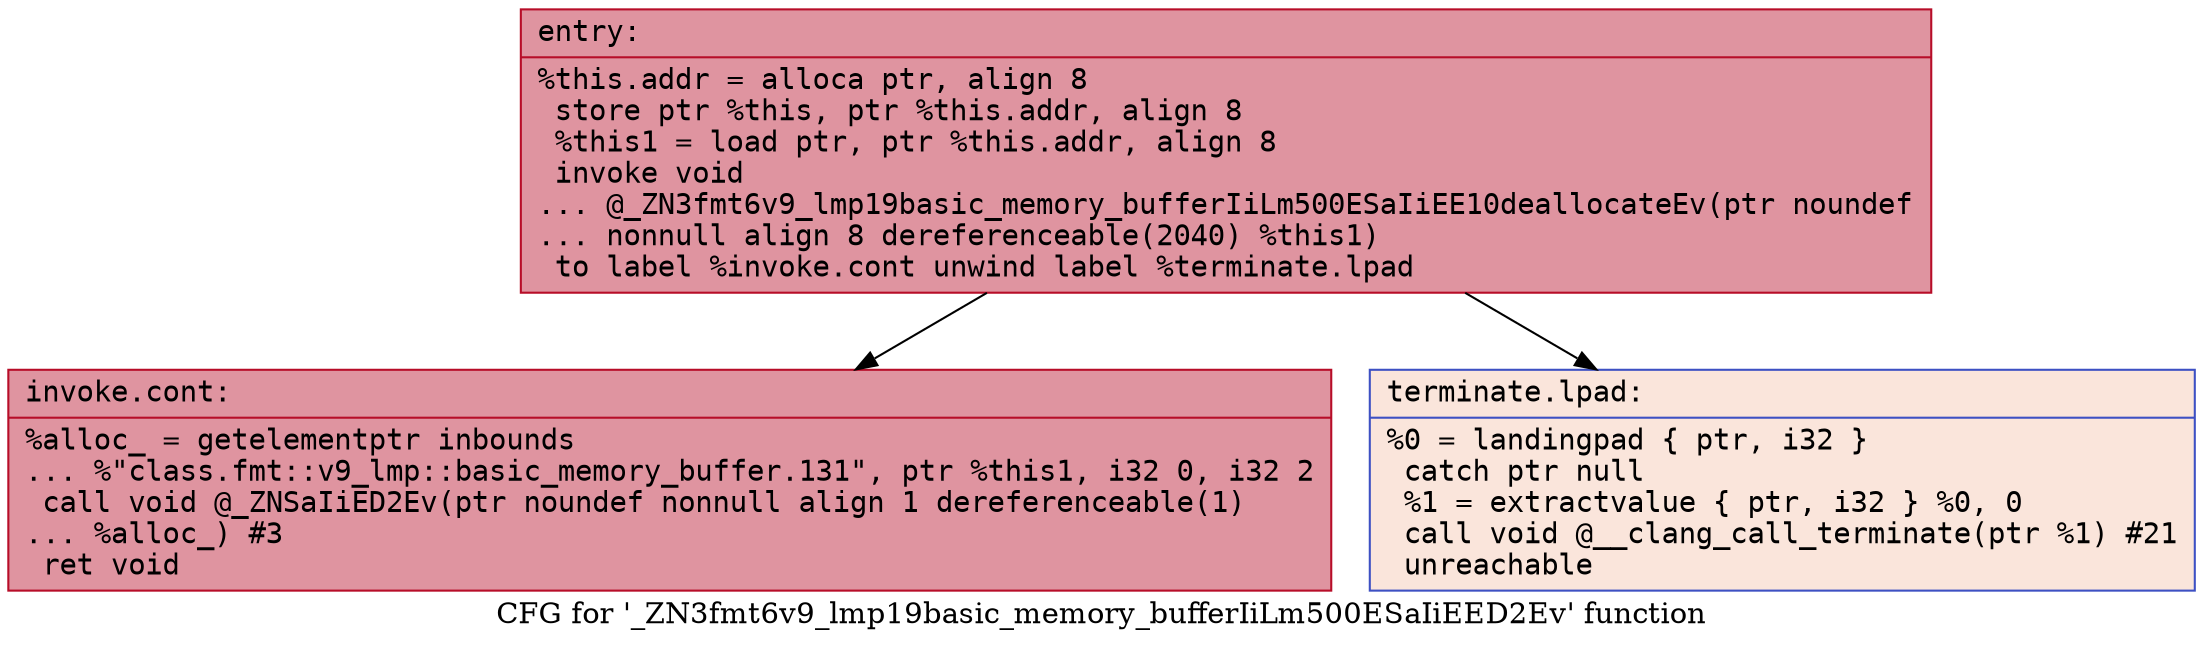 digraph "CFG for '_ZN3fmt6v9_lmp19basic_memory_bufferIiLm500ESaIiEED2Ev' function" {
	label="CFG for '_ZN3fmt6v9_lmp19basic_memory_bufferIiLm500ESaIiEED2Ev' function";

	Node0x556bfed11180 [shape=record,color="#b70d28ff", style=filled, fillcolor="#b70d2870" fontname="Courier",label="{entry:\l|  %this.addr = alloca ptr, align 8\l  store ptr %this, ptr %this.addr, align 8\l  %this1 = load ptr, ptr %this.addr, align 8\l  invoke void\l... @_ZN3fmt6v9_lmp19basic_memory_bufferIiLm500ESaIiEE10deallocateEv(ptr noundef\l... nonnull align 8 dereferenceable(2040) %this1)\l          to label %invoke.cont unwind label %terminate.lpad\l}"];
	Node0x556bfed11180 -> Node0x556bfed11370[tooltip="entry -> invoke.cont\nProbability 100.00%" ];
	Node0x556bfed11180 -> Node0x556bfed113f0[tooltip="entry -> terminate.lpad\nProbability 0.00%" ];
	Node0x556bfed11370 [shape=record,color="#b70d28ff", style=filled, fillcolor="#b70d2870" fontname="Courier",label="{invoke.cont:\l|  %alloc_ = getelementptr inbounds\l... %\"class.fmt::v9_lmp::basic_memory_buffer.131\", ptr %this1, i32 0, i32 2\l  call void @_ZNSaIiED2Ev(ptr noundef nonnull align 1 dereferenceable(1)\l... %alloc_) #3\l  ret void\l}"];
	Node0x556bfed113f0 [shape=record,color="#3d50c3ff", style=filled, fillcolor="#f4c5ad70" fontname="Courier",label="{terminate.lpad:\l|  %0 = landingpad \{ ptr, i32 \}\l          catch ptr null\l  %1 = extractvalue \{ ptr, i32 \} %0, 0\l  call void @__clang_call_terminate(ptr %1) #21\l  unreachable\l}"];
}
